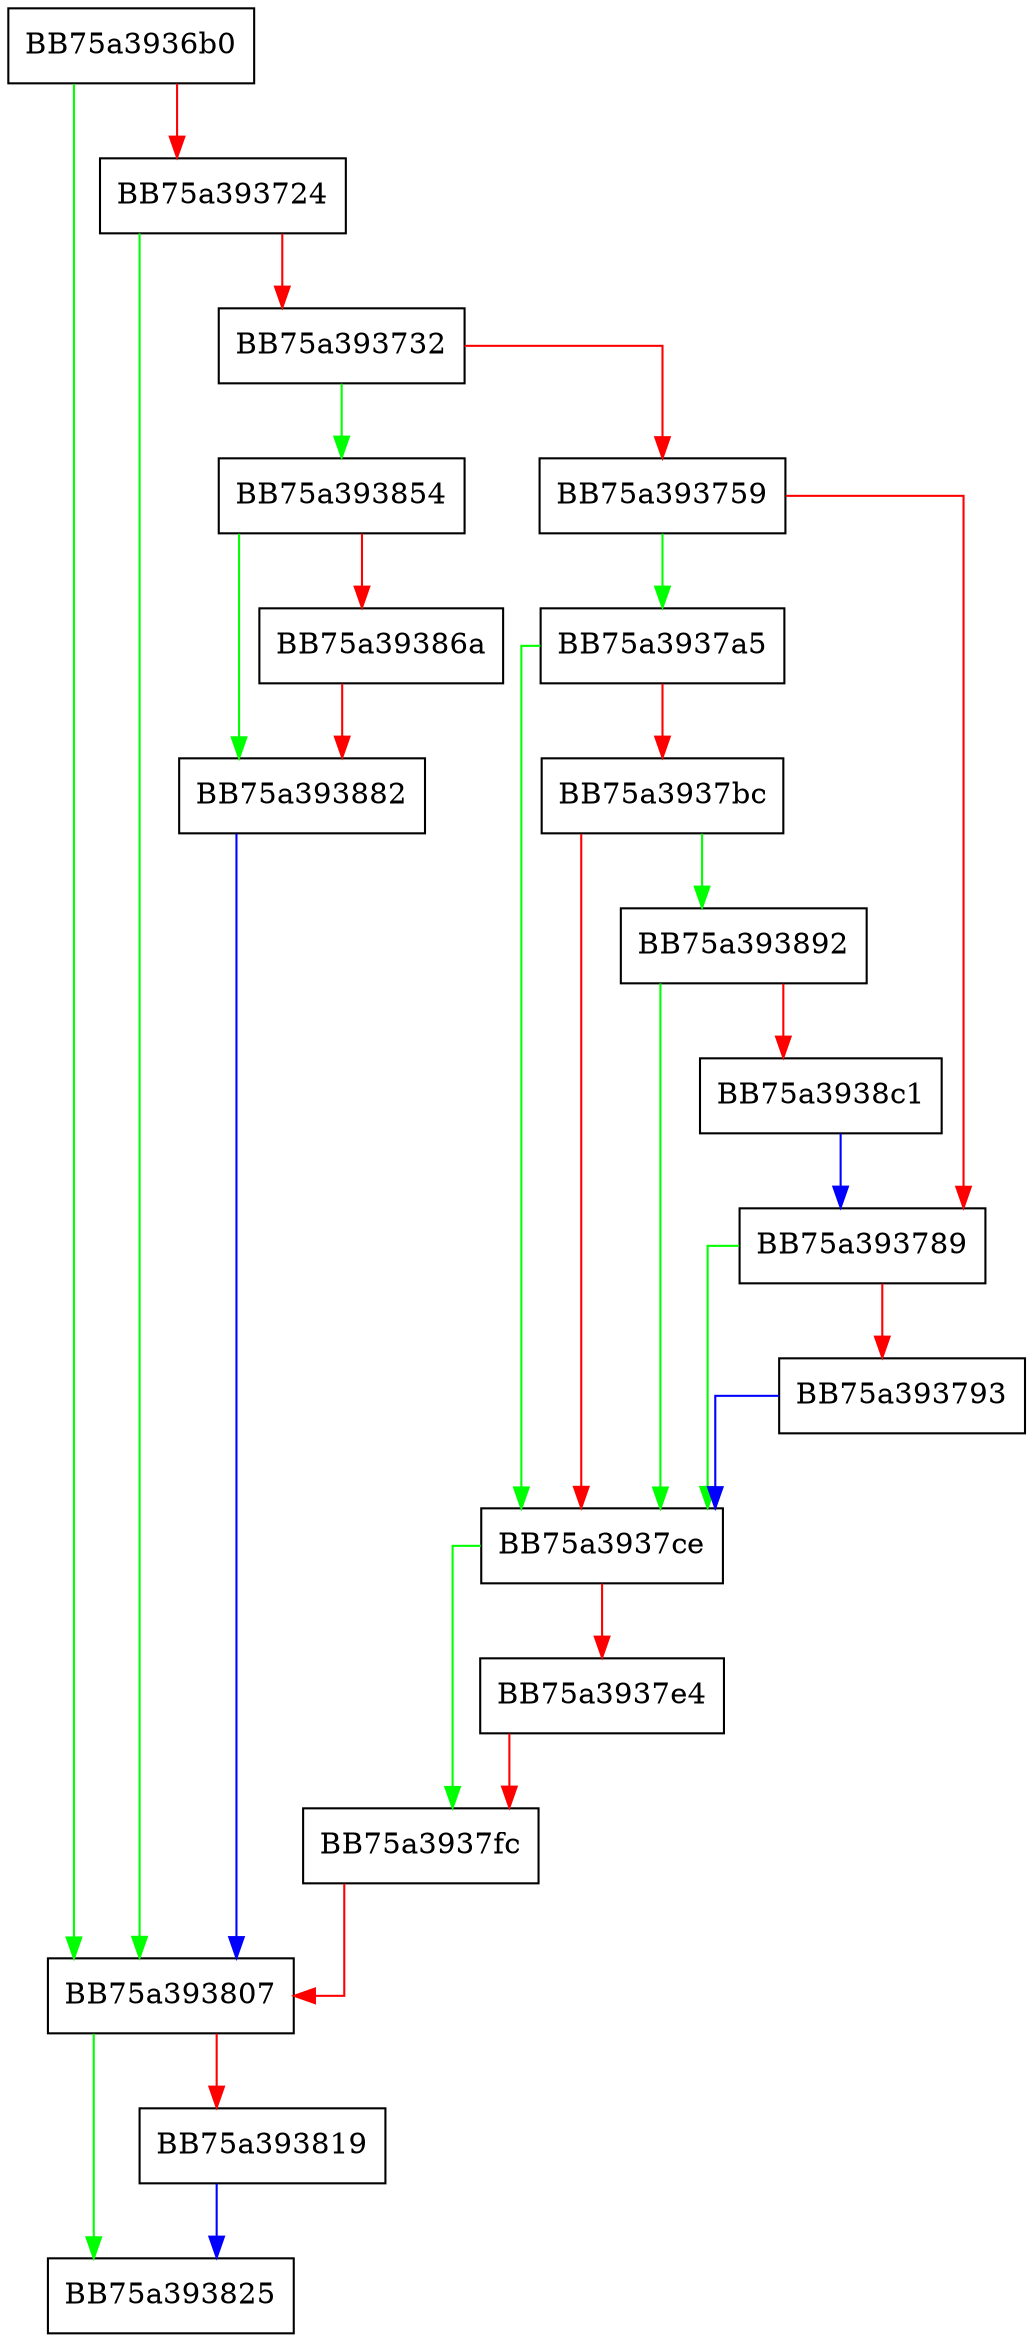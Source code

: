 digraph NTDLL_DLL_VFS_GetAttrib {
  node [shape="box"];
  graph [splines=ortho];
  BB75a3936b0 -> BB75a393807 [color="green"];
  BB75a3936b0 -> BB75a393724 [color="red"];
  BB75a393724 -> BB75a393807 [color="green"];
  BB75a393724 -> BB75a393732 [color="red"];
  BB75a393732 -> BB75a393854 [color="green"];
  BB75a393732 -> BB75a393759 [color="red"];
  BB75a393759 -> BB75a3937a5 [color="green"];
  BB75a393759 -> BB75a393789 [color="red"];
  BB75a393789 -> BB75a3937ce [color="green"];
  BB75a393789 -> BB75a393793 [color="red"];
  BB75a393793 -> BB75a3937ce [color="blue"];
  BB75a3937a5 -> BB75a3937ce [color="green"];
  BB75a3937a5 -> BB75a3937bc [color="red"];
  BB75a3937bc -> BB75a393892 [color="green"];
  BB75a3937bc -> BB75a3937ce [color="red"];
  BB75a3937ce -> BB75a3937fc [color="green"];
  BB75a3937ce -> BB75a3937e4 [color="red"];
  BB75a3937e4 -> BB75a3937fc [color="red"];
  BB75a3937fc -> BB75a393807 [color="red"];
  BB75a393807 -> BB75a393825 [color="green"];
  BB75a393807 -> BB75a393819 [color="red"];
  BB75a393819 -> BB75a393825 [color="blue"];
  BB75a393854 -> BB75a393882 [color="green"];
  BB75a393854 -> BB75a39386a [color="red"];
  BB75a39386a -> BB75a393882 [color="red"];
  BB75a393882 -> BB75a393807 [color="blue"];
  BB75a393892 -> BB75a3937ce [color="green"];
  BB75a393892 -> BB75a3938c1 [color="red"];
  BB75a3938c1 -> BB75a393789 [color="blue"];
}